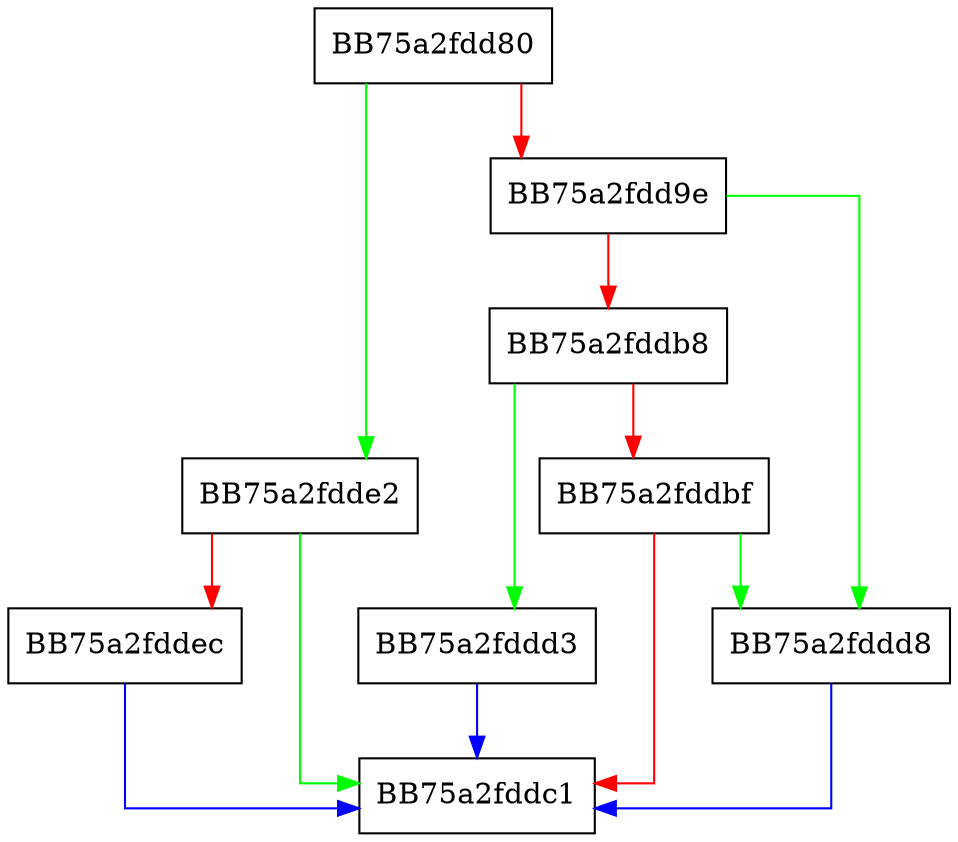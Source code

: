 digraph StringCchVPrintfA {
  node [shape="box"];
  graph [splines=ortho];
  BB75a2fdd80 -> BB75a2fdde2 [color="green"];
  BB75a2fdd80 -> BB75a2fdd9e [color="red"];
  BB75a2fdd9e -> BB75a2fddd8 [color="green"];
  BB75a2fdd9e -> BB75a2fddb8 [color="red"];
  BB75a2fddb8 -> BB75a2fddd3 [color="green"];
  BB75a2fddb8 -> BB75a2fddbf [color="red"];
  BB75a2fddbf -> BB75a2fddd8 [color="green"];
  BB75a2fddbf -> BB75a2fddc1 [color="red"];
  BB75a2fddd3 -> BB75a2fddc1 [color="blue"];
  BB75a2fddd8 -> BB75a2fddc1 [color="blue"];
  BB75a2fdde2 -> BB75a2fddc1 [color="green"];
  BB75a2fdde2 -> BB75a2fddec [color="red"];
  BB75a2fddec -> BB75a2fddc1 [color="blue"];
}